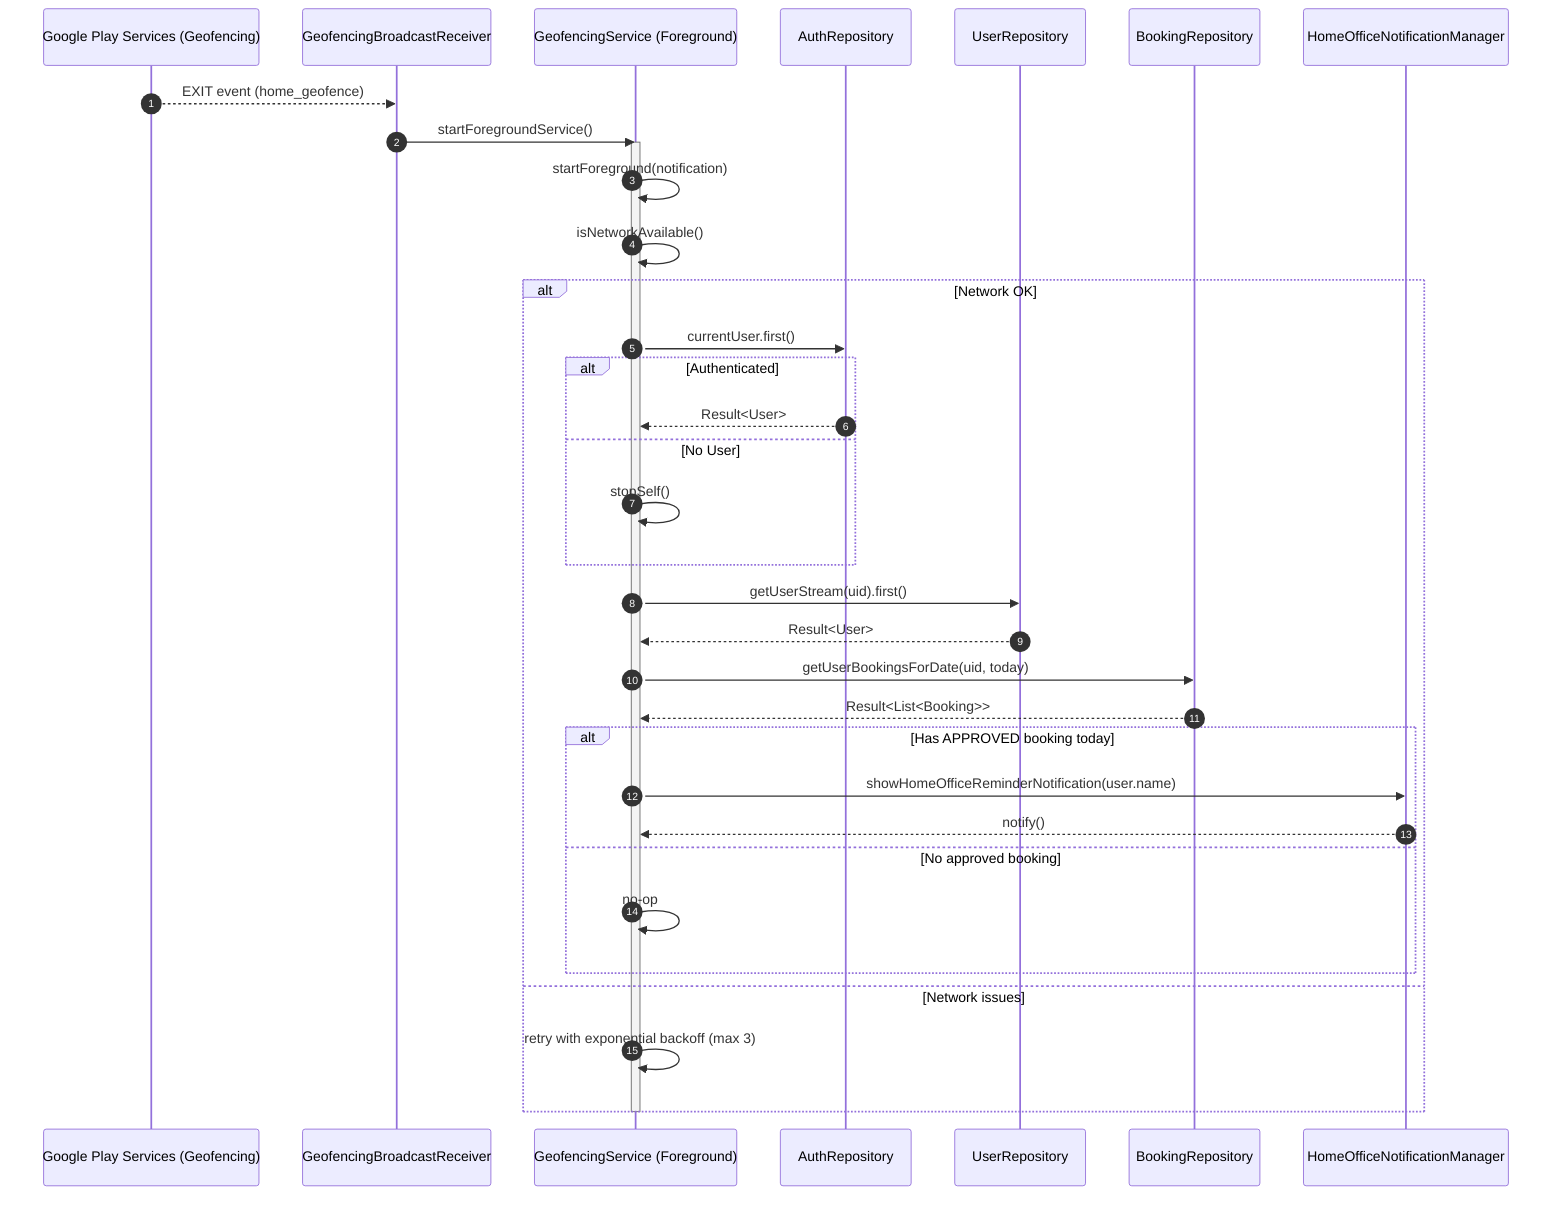 %% Sequence: Geofence Exit -> Reminder
sequenceDiagram
  autonumber
  participant GPS as Google Play Services (Geofencing)
  participant BR as GeofencingBroadcastReceiver
  participant Svc as GeofencingService (Foreground)
  participant Auth as AuthRepository
  participant User as UserRepository
  participant Book as BookingRepository
  participant Noti as HomeOfficeNotificationManager

  GPS-->>BR: EXIT event (home_geofence)
  BR->>Svc: startForegroundService()
  activate Svc
  Svc->>Svc: startForeground(notification)
  Svc->>Svc: isNetworkAvailable()
  alt Network OK
    Svc->>Auth: currentUser.first()
    alt Authenticated
      Auth-->>Svc: Result<User>
    else No User
      Svc->>Svc: stopSelf()
    end
    Svc->>User: getUserStream(uid).first()
    User-->>Svc: Result<User>
    Svc->>Book: getUserBookingsForDate(uid, today)
    Book-->>Svc: Result<List<Booking>>
    alt Has APPROVED booking today
      Svc->>Noti: showHomeOfficeReminderNotification(user.name)
      Noti-->>Svc: notify()
    else No approved booking
      Svc->>Svc: no-op
    end
  else Network issues
    Svc->>Svc: retry with exponential backoff (max 3)
  end
  deactivate Svc